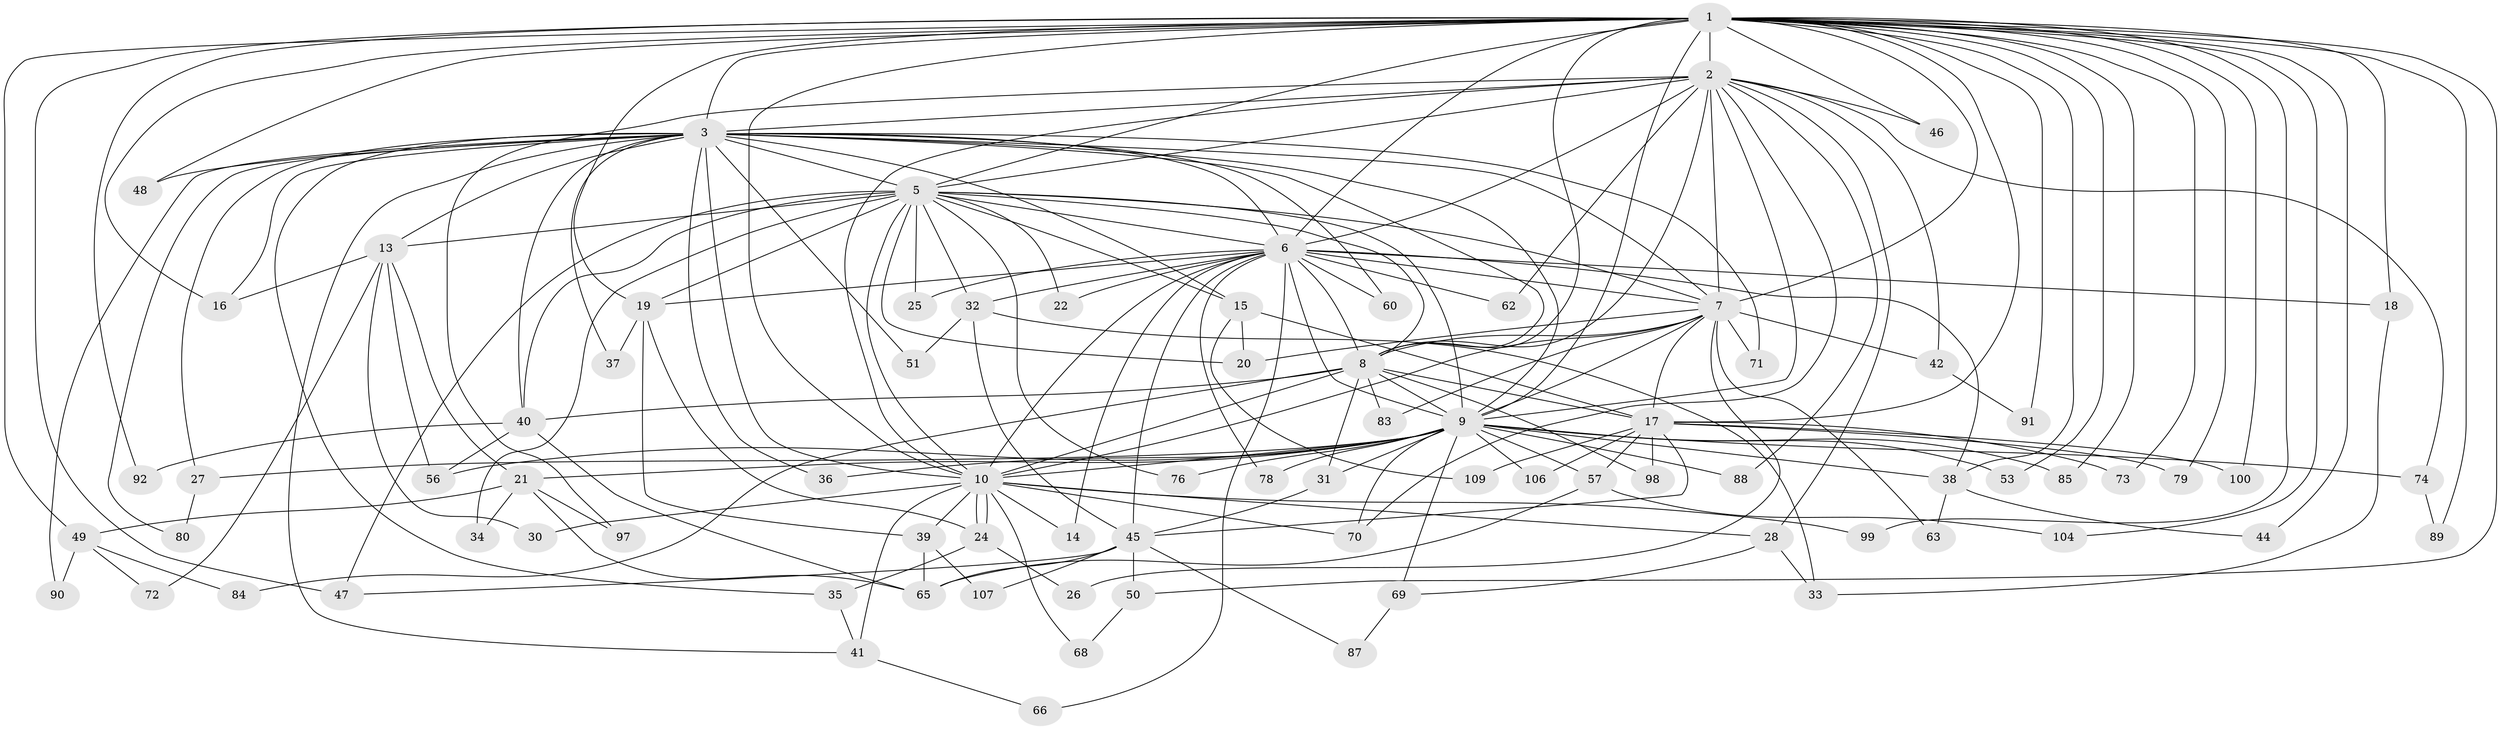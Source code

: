 // Generated by graph-tools (version 1.1) at 2025/51/02/27/25 19:51:52]
// undirected, 81 vertices, 198 edges
graph export_dot {
graph [start="1"]
  node [color=gray90,style=filled];
  1 [super="+4"];
  2 [super="+86"];
  3 [super="+58"];
  5 [super="+96"];
  6 [super="+67"];
  7 [super="+61"];
  8 [super="+64"];
  9 [super="+12"];
  10 [super="+11"];
  13;
  14;
  15 [super="+23"];
  16 [super="+82"];
  17 [super="+43"];
  18 [super="+103"];
  19 [super="+108"];
  20 [super="+52"];
  21;
  22;
  24 [super="+29"];
  25;
  26;
  27;
  28;
  30;
  31 [super="+59"];
  32 [super="+55"];
  33;
  34 [super="+93"];
  35;
  36;
  37;
  38 [super="+54"];
  39;
  40 [super="+94"];
  41 [super="+102"];
  42;
  44;
  45 [super="+81"];
  46;
  47 [super="+101"];
  48;
  49;
  50;
  51;
  53;
  56 [super="+105"];
  57 [super="+95"];
  60;
  62;
  63;
  65 [super="+77"];
  66;
  68;
  69;
  70 [super="+75"];
  71;
  72;
  73;
  74;
  76;
  78;
  79;
  80;
  83;
  84;
  85;
  87;
  88;
  89;
  90;
  91;
  92;
  97;
  98;
  99;
  100;
  104;
  106;
  107;
  109;
  1 -- 2 [weight=2];
  1 -- 3 [weight=2];
  1 -- 5 [weight=2];
  1 -- 6 [weight=2];
  1 -- 7 [weight=3];
  1 -- 8 [weight=2];
  1 -- 9 [weight=2];
  1 -- 10 [weight=2];
  1 -- 16;
  1 -- 49;
  1 -- 50;
  1 -- 53;
  1 -- 85;
  1 -- 99;
  1 -- 73;
  1 -- 79;
  1 -- 17;
  1 -- 18;
  1 -- 19;
  1 -- 89;
  1 -- 91;
  1 -- 92;
  1 -- 100;
  1 -- 38 [weight=2];
  1 -- 104;
  1 -- 44;
  1 -- 46;
  1 -- 48;
  1 -- 47;
  2 -- 3;
  2 -- 5;
  2 -- 6;
  2 -- 7;
  2 -- 8 [weight=2];
  2 -- 9;
  2 -- 10;
  2 -- 28;
  2 -- 42;
  2 -- 46;
  2 -- 62;
  2 -- 74;
  2 -- 88;
  2 -- 97;
  2 -- 70;
  3 -- 5;
  3 -- 6;
  3 -- 7;
  3 -- 8;
  3 -- 9;
  3 -- 10 [weight=3];
  3 -- 13;
  3 -- 15;
  3 -- 16;
  3 -- 27;
  3 -- 35;
  3 -- 36;
  3 -- 37;
  3 -- 48;
  3 -- 51;
  3 -- 60;
  3 -- 71;
  3 -- 80;
  3 -- 90;
  3 -- 40;
  3 -- 41;
  5 -- 6;
  5 -- 7;
  5 -- 8;
  5 -- 9;
  5 -- 10;
  5 -- 13;
  5 -- 15;
  5 -- 22;
  5 -- 25;
  5 -- 32;
  5 -- 34 [weight=2];
  5 -- 40;
  5 -- 47;
  5 -- 76;
  5 -- 20;
  5 -- 19;
  6 -- 7;
  6 -- 8;
  6 -- 9;
  6 -- 10;
  6 -- 14;
  6 -- 18;
  6 -- 19;
  6 -- 22;
  6 -- 25;
  6 -- 32;
  6 -- 45;
  6 -- 60;
  6 -- 62;
  6 -- 66;
  6 -- 38;
  6 -- 78;
  7 -- 8;
  7 -- 9;
  7 -- 10;
  7 -- 17;
  7 -- 20;
  7 -- 26;
  7 -- 42;
  7 -- 63;
  7 -- 71;
  7 -- 83;
  8 -- 9;
  8 -- 10;
  8 -- 31;
  8 -- 40;
  8 -- 83;
  8 -- 84;
  8 -- 98;
  8 -- 17;
  9 -- 10 [weight=2];
  9 -- 31;
  9 -- 36;
  9 -- 38;
  9 -- 53;
  9 -- 56;
  9 -- 57;
  9 -- 69;
  9 -- 70;
  9 -- 74;
  9 -- 78;
  9 -- 85;
  9 -- 88;
  9 -- 106;
  9 -- 21;
  9 -- 27;
  9 -- 76;
  10 -- 14;
  10 -- 24;
  10 -- 24;
  10 -- 28;
  10 -- 30;
  10 -- 39;
  10 -- 41;
  10 -- 70;
  10 -- 99;
  10 -- 68;
  13 -- 21;
  13 -- 30;
  13 -- 56;
  13 -- 72;
  13 -- 16;
  15 -- 20;
  15 -- 109;
  15 -- 17;
  17 -- 73;
  17 -- 109;
  17 -- 98;
  17 -- 100;
  17 -- 57;
  17 -- 106;
  17 -- 45;
  17 -- 79;
  18 -- 33;
  19 -- 37;
  19 -- 39;
  19 -- 24;
  21 -- 34;
  21 -- 49;
  21 -- 65;
  21 -- 97;
  24 -- 26;
  24 -- 35;
  27 -- 80;
  28 -- 33;
  28 -- 69;
  31 -- 45;
  32 -- 33;
  32 -- 51;
  32 -- 45;
  35 -- 41;
  38 -- 44;
  38 -- 63;
  39 -- 65;
  39 -- 107;
  40 -- 92;
  40 -- 65;
  40 -- 56;
  41 -- 66;
  42 -- 91;
  45 -- 47;
  45 -- 50;
  45 -- 87;
  45 -- 107;
  45 -- 65;
  49 -- 72;
  49 -- 84;
  49 -- 90;
  50 -- 68;
  57 -- 104;
  57 -- 65;
  69 -- 87;
  74 -- 89;
}
